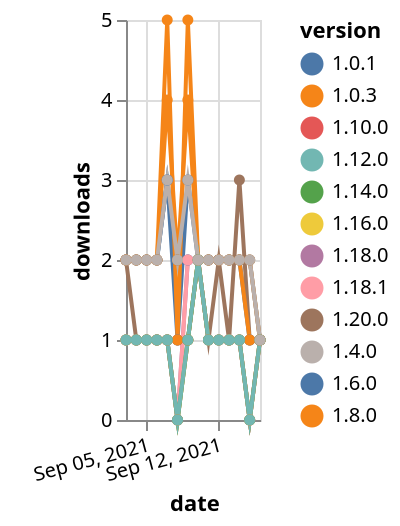 {"$schema": "https://vega.github.io/schema/vega-lite/v5.json", "description": "A simple bar chart with embedded data.", "data": {"values": [{"date": "2021-09-03", "total": 2598, "delta": 2, "version": "1.6.0"}, {"date": "2021-09-04", "total": 2600, "delta": 2, "version": "1.6.0"}, {"date": "2021-09-05", "total": 2602, "delta": 2, "version": "1.6.0"}, {"date": "2021-09-06", "total": 2604, "delta": 2, "version": "1.6.0"}, {"date": "2021-09-07", "total": 2607, "delta": 3, "version": "1.6.0"}, {"date": "2021-09-08", "total": 2609, "delta": 2, "version": "1.6.0"}, {"date": "2021-09-09", "total": 2611, "delta": 2, "version": "1.6.0"}, {"date": "2021-09-10", "total": 2613, "delta": 2, "version": "1.6.0"}, {"date": "2021-09-11", "total": 2615, "delta": 2, "version": "1.6.0"}, {"date": "2021-09-12", "total": 2617, "delta": 2, "version": "1.6.0"}, {"date": "2021-09-13", "total": 2619, "delta": 2, "version": "1.6.0"}, {"date": "2021-09-14", "total": 2621, "delta": 2, "version": "1.6.0"}, {"date": "2021-09-15", "total": 2623, "delta": 2, "version": "1.6.0"}, {"date": "2021-09-16", "total": 2624, "delta": 1, "version": "1.6.0"}, {"date": "2021-09-03", "total": 160, "delta": 1, "version": "1.18.0"}, {"date": "2021-09-04", "total": 161, "delta": 1, "version": "1.18.0"}, {"date": "2021-09-05", "total": 162, "delta": 1, "version": "1.18.0"}, {"date": "2021-09-06", "total": 163, "delta": 1, "version": "1.18.0"}, {"date": "2021-09-07", "total": 164, "delta": 1, "version": "1.18.0"}, {"date": "2021-09-08", "total": 164, "delta": 0, "version": "1.18.0"}, {"date": "2021-09-09", "total": 166, "delta": 2, "version": "1.18.0"}, {"date": "2021-09-10", "total": 168, "delta": 2, "version": "1.18.0"}, {"date": "2021-09-11", "total": 169, "delta": 1, "version": "1.18.0"}, {"date": "2021-09-12", "total": 170, "delta": 1, "version": "1.18.0"}, {"date": "2021-09-13", "total": 171, "delta": 1, "version": "1.18.0"}, {"date": "2021-09-14", "total": 172, "delta": 1, "version": "1.18.0"}, {"date": "2021-09-15", "total": 172, "delta": 0, "version": "1.18.0"}, {"date": "2021-09-16", "total": 173, "delta": 1, "version": "1.18.0"}, {"date": "2021-09-03", "total": 2559, "delta": 2, "version": "1.8.0"}, {"date": "2021-09-04", "total": 2561, "delta": 2, "version": "1.8.0"}, {"date": "2021-09-05", "total": 2563, "delta": 2, "version": "1.8.0"}, {"date": "2021-09-06", "total": 2565, "delta": 2, "version": "1.8.0"}, {"date": "2021-09-07", "total": 2569, "delta": 4, "version": "1.8.0"}, {"date": "2021-09-08", "total": 2571, "delta": 2, "version": "1.8.0"}, {"date": "2021-09-09", "total": 2575, "delta": 4, "version": "1.8.0"}, {"date": "2021-09-10", "total": 2577, "delta": 2, "version": "1.8.0"}, {"date": "2021-09-11", "total": 2579, "delta": 2, "version": "1.8.0"}, {"date": "2021-09-12", "total": 2581, "delta": 2, "version": "1.8.0"}, {"date": "2021-09-13", "total": 2583, "delta": 2, "version": "1.8.0"}, {"date": "2021-09-14", "total": 2585, "delta": 2, "version": "1.8.0"}, {"date": "2021-09-15", "total": 2587, "delta": 2, "version": "1.8.0"}, {"date": "2021-09-16", "total": 2588, "delta": 1, "version": "1.8.0"}, {"date": "2021-09-03", "total": 269, "delta": 1, "version": "1.10.0"}, {"date": "2021-09-04", "total": 270, "delta": 1, "version": "1.10.0"}, {"date": "2021-09-05", "total": 271, "delta": 1, "version": "1.10.0"}, {"date": "2021-09-06", "total": 272, "delta": 1, "version": "1.10.0"}, {"date": "2021-09-07", "total": 273, "delta": 1, "version": "1.10.0"}, {"date": "2021-09-08", "total": 273, "delta": 0, "version": "1.10.0"}, {"date": "2021-09-09", "total": 274, "delta": 1, "version": "1.10.0"}, {"date": "2021-09-10", "total": 276, "delta": 2, "version": "1.10.0"}, {"date": "2021-09-11", "total": 277, "delta": 1, "version": "1.10.0"}, {"date": "2021-09-12", "total": 278, "delta": 1, "version": "1.10.0"}, {"date": "2021-09-13", "total": 279, "delta": 1, "version": "1.10.0"}, {"date": "2021-09-14", "total": 280, "delta": 1, "version": "1.10.0"}, {"date": "2021-09-15", "total": 280, "delta": 0, "version": "1.10.0"}, {"date": "2021-09-16", "total": 281, "delta": 1, "version": "1.10.0"}, {"date": "2021-09-03", "total": 2850, "delta": 2, "version": "1.0.1"}, {"date": "2021-09-04", "total": 2852, "delta": 2, "version": "1.0.1"}, {"date": "2021-09-05", "total": 2854, "delta": 2, "version": "1.0.1"}, {"date": "2021-09-06", "total": 2856, "delta": 2, "version": "1.0.1"}, {"date": "2021-09-07", "total": 2859, "delta": 3, "version": "1.0.1"}, {"date": "2021-09-08", "total": 2860, "delta": 1, "version": "1.0.1"}, {"date": "2021-09-09", "total": 2863, "delta": 3, "version": "1.0.1"}, {"date": "2021-09-10", "total": 2865, "delta": 2, "version": "1.0.1"}, {"date": "2021-09-11", "total": 2867, "delta": 2, "version": "1.0.1"}, {"date": "2021-09-12", "total": 2869, "delta": 2, "version": "1.0.1"}, {"date": "2021-09-13", "total": 2871, "delta": 2, "version": "1.0.1"}, {"date": "2021-09-14", "total": 2873, "delta": 2, "version": "1.0.1"}, {"date": "2021-09-15", "total": 2874, "delta": 1, "version": "1.0.1"}, {"date": "2021-09-16", "total": 2875, "delta": 1, "version": "1.0.1"}, {"date": "2021-09-03", "total": 125, "delta": 2, "version": "1.20.0"}, {"date": "2021-09-04", "total": 126, "delta": 1, "version": "1.20.0"}, {"date": "2021-09-05", "total": 127, "delta": 1, "version": "1.20.0"}, {"date": "2021-09-06", "total": 128, "delta": 1, "version": "1.20.0"}, {"date": "2021-09-07", "total": 129, "delta": 1, "version": "1.20.0"}, {"date": "2021-09-08", "total": 130, "delta": 1, "version": "1.20.0"}, {"date": "2021-09-09", "total": 131, "delta": 1, "version": "1.20.0"}, {"date": "2021-09-10", "total": 133, "delta": 2, "version": "1.20.0"}, {"date": "2021-09-11", "total": 134, "delta": 1, "version": "1.20.0"}, {"date": "2021-09-12", "total": 136, "delta": 2, "version": "1.20.0"}, {"date": "2021-09-13", "total": 137, "delta": 1, "version": "1.20.0"}, {"date": "2021-09-14", "total": 140, "delta": 3, "version": "1.20.0"}, {"date": "2021-09-15", "total": 141, "delta": 1, "version": "1.20.0"}, {"date": "2021-09-16", "total": 142, "delta": 1, "version": "1.20.0"}, {"date": "2021-09-03", "total": 184, "delta": 1, "version": "1.16.0"}, {"date": "2021-09-04", "total": 185, "delta": 1, "version": "1.16.0"}, {"date": "2021-09-05", "total": 186, "delta": 1, "version": "1.16.0"}, {"date": "2021-09-06", "total": 187, "delta": 1, "version": "1.16.0"}, {"date": "2021-09-07", "total": 188, "delta": 1, "version": "1.16.0"}, {"date": "2021-09-08", "total": 188, "delta": 0, "version": "1.16.0"}, {"date": "2021-09-09", "total": 189, "delta": 1, "version": "1.16.0"}, {"date": "2021-09-10", "total": 191, "delta": 2, "version": "1.16.0"}, {"date": "2021-09-11", "total": 192, "delta": 1, "version": "1.16.0"}, {"date": "2021-09-12", "total": 193, "delta": 1, "version": "1.16.0"}, {"date": "2021-09-13", "total": 194, "delta": 1, "version": "1.16.0"}, {"date": "2021-09-14", "total": 195, "delta": 1, "version": "1.16.0"}, {"date": "2021-09-15", "total": 195, "delta": 0, "version": "1.16.0"}, {"date": "2021-09-16", "total": 196, "delta": 1, "version": "1.16.0"}, {"date": "2021-09-03", "total": 144, "delta": 1, "version": "1.18.1"}, {"date": "2021-09-04", "total": 145, "delta": 1, "version": "1.18.1"}, {"date": "2021-09-05", "total": 146, "delta": 1, "version": "1.18.1"}, {"date": "2021-09-06", "total": 147, "delta": 1, "version": "1.18.1"}, {"date": "2021-09-07", "total": 148, "delta": 1, "version": "1.18.1"}, {"date": "2021-09-08", "total": 148, "delta": 0, "version": "1.18.1"}, {"date": "2021-09-09", "total": 150, "delta": 2, "version": "1.18.1"}, {"date": "2021-09-10", "total": 152, "delta": 2, "version": "1.18.1"}, {"date": "2021-09-11", "total": 153, "delta": 1, "version": "1.18.1"}, {"date": "2021-09-12", "total": 154, "delta": 1, "version": "1.18.1"}, {"date": "2021-09-13", "total": 155, "delta": 1, "version": "1.18.1"}, {"date": "2021-09-14", "total": 156, "delta": 1, "version": "1.18.1"}, {"date": "2021-09-15", "total": 156, "delta": 0, "version": "1.18.1"}, {"date": "2021-09-16", "total": 157, "delta": 1, "version": "1.18.1"}, {"date": "2021-09-03", "total": 3643, "delta": 2, "version": "1.0.3"}, {"date": "2021-09-04", "total": 3645, "delta": 2, "version": "1.0.3"}, {"date": "2021-09-05", "total": 3647, "delta": 2, "version": "1.0.3"}, {"date": "2021-09-06", "total": 3649, "delta": 2, "version": "1.0.3"}, {"date": "2021-09-07", "total": 3654, "delta": 5, "version": "1.0.3"}, {"date": "2021-09-08", "total": 3655, "delta": 1, "version": "1.0.3"}, {"date": "2021-09-09", "total": 3660, "delta": 5, "version": "1.0.3"}, {"date": "2021-09-10", "total": 3662, "delta": 2, "version": "1.0.3"}, {"date": "2021-09-11", "total": 3664, "delta": 2, "version": "1.0.3"}, {"date": "2021-09-12", "total": 3666, "delta": 2, "version": "1.0.3"}, {"date": "2021-09-13", "total": 3668, "delta": 2, "version": "1.0.3"}, {"date": "2021-09-14", "total": 3670, "delta": 2, "version": "1.0.3"}, {"date": "2021-09-15", "total": 3671, "delta": 1, "version": "1.0.3"}, {"date": "2021-09-16", "total": 3672, "delta": 1, "version": "1.0.3"}, {"date": "2021-09-03", "total": 201, "delta": 1, "version": "1.14.0"}, {"date": "2021-09-04", "total": 202, "delta": 1, "version": "1.14.0"}, {"date": "2021-09-05", "total": 203, "delta": 1, "version": "1.14.0"}, {"date": "2021-09-06", "total": 204, "delta": 1, "version": "1.14.0"}, {"date": "2021-09-07", "total": 205, "delta": 1, "version": "1.14.0"}, {"date": "2021-09-08", "total": 205, "delta": 0, "version": "1.14.0"}, {"date": "2021-09-09", "total": 206, "delta": 1, "version": "1.14.0"}, {"date": "2021-09-10", "total": 208, "delta": 2, "version": "1.14.0"}, {"date": "2021-09-11", "total": 209, "delta": 1, "version": "1.14.0"}, {"date": "2021-09-12", "total": 210, "delta": 1, "version": "1.14.0"}, {"date": "2021-09-13", "total": 211, "delta": 1, "version": "1.14.0"}, {"date": "2021-09-14", "total": 212, "delta": 1, "version": "1.14.0"}, {"date": "2021-09-15", "total": 212, "delta": 0, "version": "1.14.0"}, {"date": "2021-09-16", "total": 213, "delta": 1, "version": "1.14.0"}, {"date": "2021-09-03", "total": 200, "delta": 1, "version": "1.12.0"}, {"date": "2021-09-04", "total": 201, "delta": 1, "version": "1.12.0"}, {"date": "2021-09-05", "total": 202, "delta": 1, "version": "1.12.0"}, {"date": "2021-09-06", "total": 203, "delta": 1, "version": "1.12.0"}, {"date": "2021-09-07", "total": 204, "delta": 1, "version": "1.12.0"}, {"date": "2021-09-08", "total": 204, "delta": 0, "version": "1.12.0"}, {"date": "2021-09-09", "total": 205, "delta": 1, "version": "1.12.0"}, {"date": "2021-09-10", "total": 207, "delta": 2, "version": "1.12.0"}, {"date": "2021-09-11", "total": 208, "delta": 1, "version": "1.12.0"}, {"date": "2021-09-12", "total": 209, "delta": 1, "version": "1.12.0"}, {"date": "2021-09-13", "total": 210, "delta": 1, "version": "1.12.0"}, {"date": "2021-09-14", "total": 211, "delta": 1, "version": "1.12.0"}, {"date": "2021-09-15", "total": 211, "delta": 0, "version": "1.12.0"}, {"date": "2021-09-16", "total": 212, "delta": 1, "version": "1.12.0"}, {"date": "2021-09-03", "total": 2597, "delta": 2, "version": "1.4.0"}, {"date": "2021-09-04", "total": 2599, "delta": 2, "version": "1.4.0"}, {"date": "2021-09-05", "total": 2601, "delta": 2, "version": "1.4.0"}, {"date": "2021-09-06", "total": 2603, "delta": 2, "version": "1.4.0"}, {"date": "2021-09-07", "total": 2606, "delta": 3, "version": "1.4.0"}, {"date": "2021-09-08", "total": 2608, "delta": 2, "version": "1.4.0"}, {"date": "2021-09-09", "total": 2611, "delta": 3, "version": "1.4.0"}, {"date": "2021-09-10", "total": 2613, "delta": 2, "version": "1.4.0"}, {"date": "2021-09-11", "total": 2615, "delta": 2, "version": "1.4.0"}, {"date": "2021-09-12", "total": 2617, "delta": 2, "version": "1.4.0"}, {"date": "2021-09-13", "total": 2619, "delta": 2, "version": "1.4.0"}, {"date": "2021-09-14", "total": 2621, "delta": 2, "version": "1.4.0"}, {"date": "2021-09-15", "total": 2623, "delta": 2, "version": "1.4.0"}, {"date": "2021-09-16", "total": 2624, "delta": 1, "version": "1.4.0"}]}, "width": "container", "mark": {"type": "line", "point": {"filled": true}}, "encoding": {"x": {"field": "date", "type": "temporal", "timeUnit": "yearmonthdate", "title": "date", "axis": {"labelAngle": -15}}, "y": {"field": "delta", "type": "quantitative", "title": "downloads"}, "color": {"field": "version", "type": "nominal"}, "tooltip": {"field": "delta"}}}